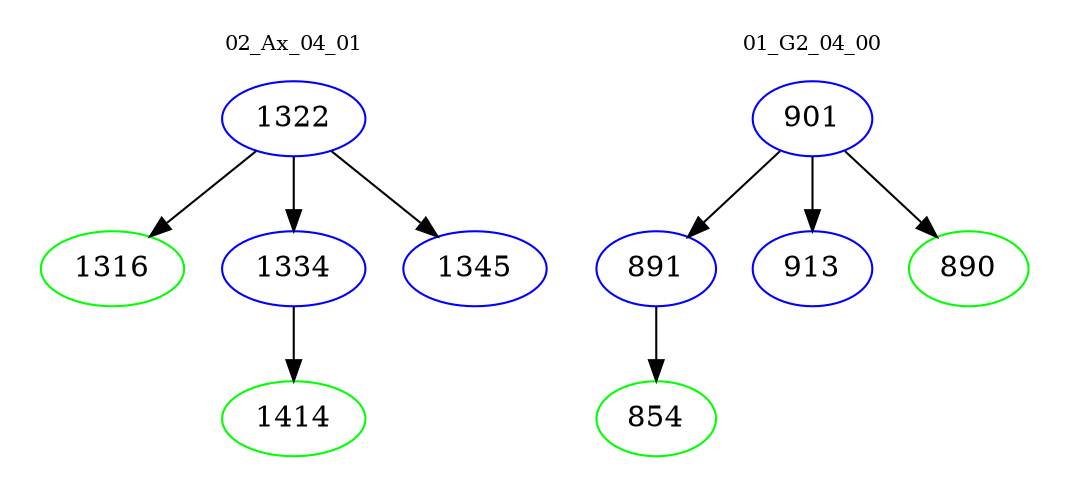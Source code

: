 digraph{
subgraph cluster_0 {
color = white
label = "02_Ax_04_01";
fontsize=10;
T0_1322 [label="1322", color="blue"]
T0_1322 -> T0_1316 [color="black"]
T0_1316 [label="1316", color="green"]
T0_1322 -> T0_1334 [color="black"]
T0_1334 [label="1334", color="blue"]
T0_1334 -> T0_1414 [color="black"]
T0_1414 [label="1414", color="green"]
T0_1322 -> T0_1345 [color="black"]
T0_1345 [label="1345", color="blue"]
}
subgraph cluster_1 {
color = white
label = "01_G2_04_00";
fontsize=10;
T1_901 [label="901", color="blue"]
T1_901 -> T1_891 [color="black"]
T1_891 [label="891", color="blue"]
T1_891 -> T1_854 [color="black"]
T1_854 [label="854", color="green"]
T1_901 -> T1_913 [color="black"]
T1_913 [label="913", color="blue"]
T1_901 -> T1_890 [color="black"]
T1_890 [label="890", color="green"]
}
}
